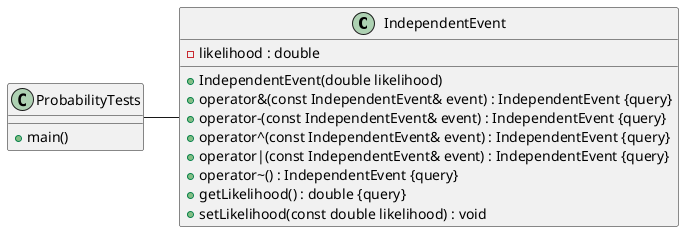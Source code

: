 @startuml





/' Objects '/

class IndependentEvent {
	+IndependentEvent(double likelihood)
	+operator&(const IndependentEvent& event) : IndependentEvent {query}
	+operator-(const IndependentEvent& event) : IndependentEvent {query}
	+operator^(const IndependentEvent& event) : IndependentEvent {query}
	+operator|(const IndependentEvent& event) : IndependentEvent {query}
	+operator~() : IndependentEvent {query}
	+getLikelihood() : double {query}
	-likelihood : double
	+setLikelihood(const double likelihood) : void
}


class ProbabilityTests {
	+main()
}

IndependentEvent -left- ProbabilityTests

/' Inheritance relationships '/




/' Aggregation relationships '/





/' Nested objects '/



@enduml
